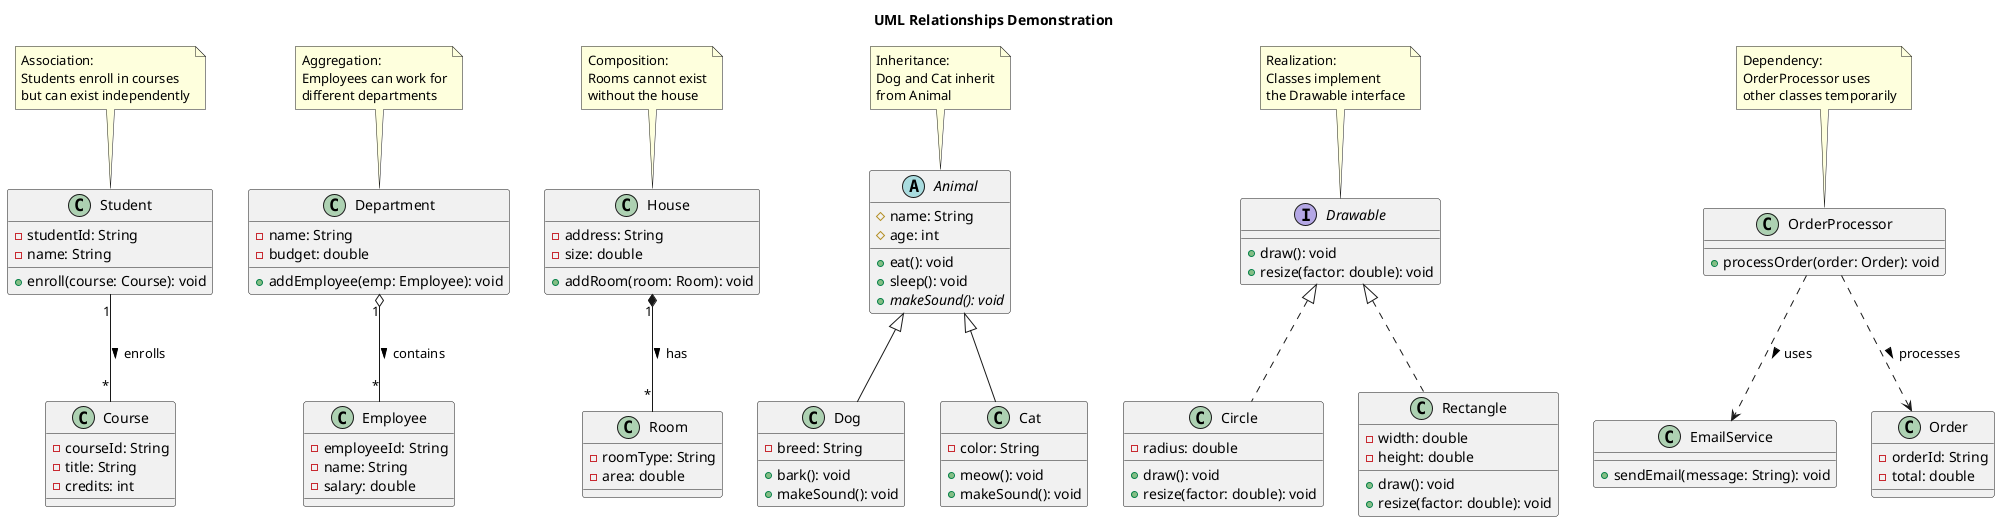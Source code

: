 @startuml
title UML Relationships Demonstration

' Association Example
class Student {
  - studentId: String
  - name: String
  + enroll(course: Course): void
}

class Course {
  - courseId: String
  - title: String
  - credits: int
}

' Aggregation Example
class Department {
  - name: String
  - budget: double
  + addEmployee(emp: Employee): void
}

class Employee {
  - employeeId: String
  - name: String
  - salary: double
}

' Composition Example
class House {
  - address: String
  - size: double
  + addRoom(room: Room): void
}

class Room {
  - roomType: String
  - area: double
}

' Inheritance Example
abstract class Animal {
  # name: String
  # age: int
  + eat(): void
  + sleep(): void
  + {abstract} makeSound(): void
}

class Dog {
  - breed: String
  + bark(): void
  + makeSound(): void
}

class Cat {
  - color: String
  + meow(): void
  + makeSound(): void
}

' Realization Example
interface Drawable {
  + draw(): void
  + resize(factor: double): void
}

class Circle {
  - radius: double
  + draw(): void
  + resize(factor: double): void
}

class Rectangle {
  - width: double
  - height: double
  + draw(): void
  + resize(factor: double): void
}

' Dependency Example
class OrderProcessor {
  + processOrder(order: Order): void
}

class EmailService {
  + sendEmail(message: String): void
}

class Order {
  - orderId: String
  - total: double
}

' Relationships
Student "1" -- "*" Course : enrolls >
Department "1" o-- "*" Employee : contains >
House "1" *-- "*" Room : has >
Animal <|-- Dog
Animal <|-- Cat
Drawable <|.. Circle
Drawable <|.. Rectangle
OrderProcessor ..> EmailService : uses >
OrderProcessor ..> Order : processes >

' Notes
note top of Student : Association:\nStudents enroll in courses\nbut can exist independently
note top of Department : Aggregation:\nEmployees can work for\ndifferent departments
note top of House : Composition:\nRooms cannot exist\nwithout the house
note top of Animal : Inheritance:\nDog and Cat inherit\nfrom Animal
note top of Drawable : Realization:\nClasses implement\nthe Drawable interface
note top of OrderProcessor : Dependency:\nOrderProcessor uses\nother classes temporarily

@enduml 